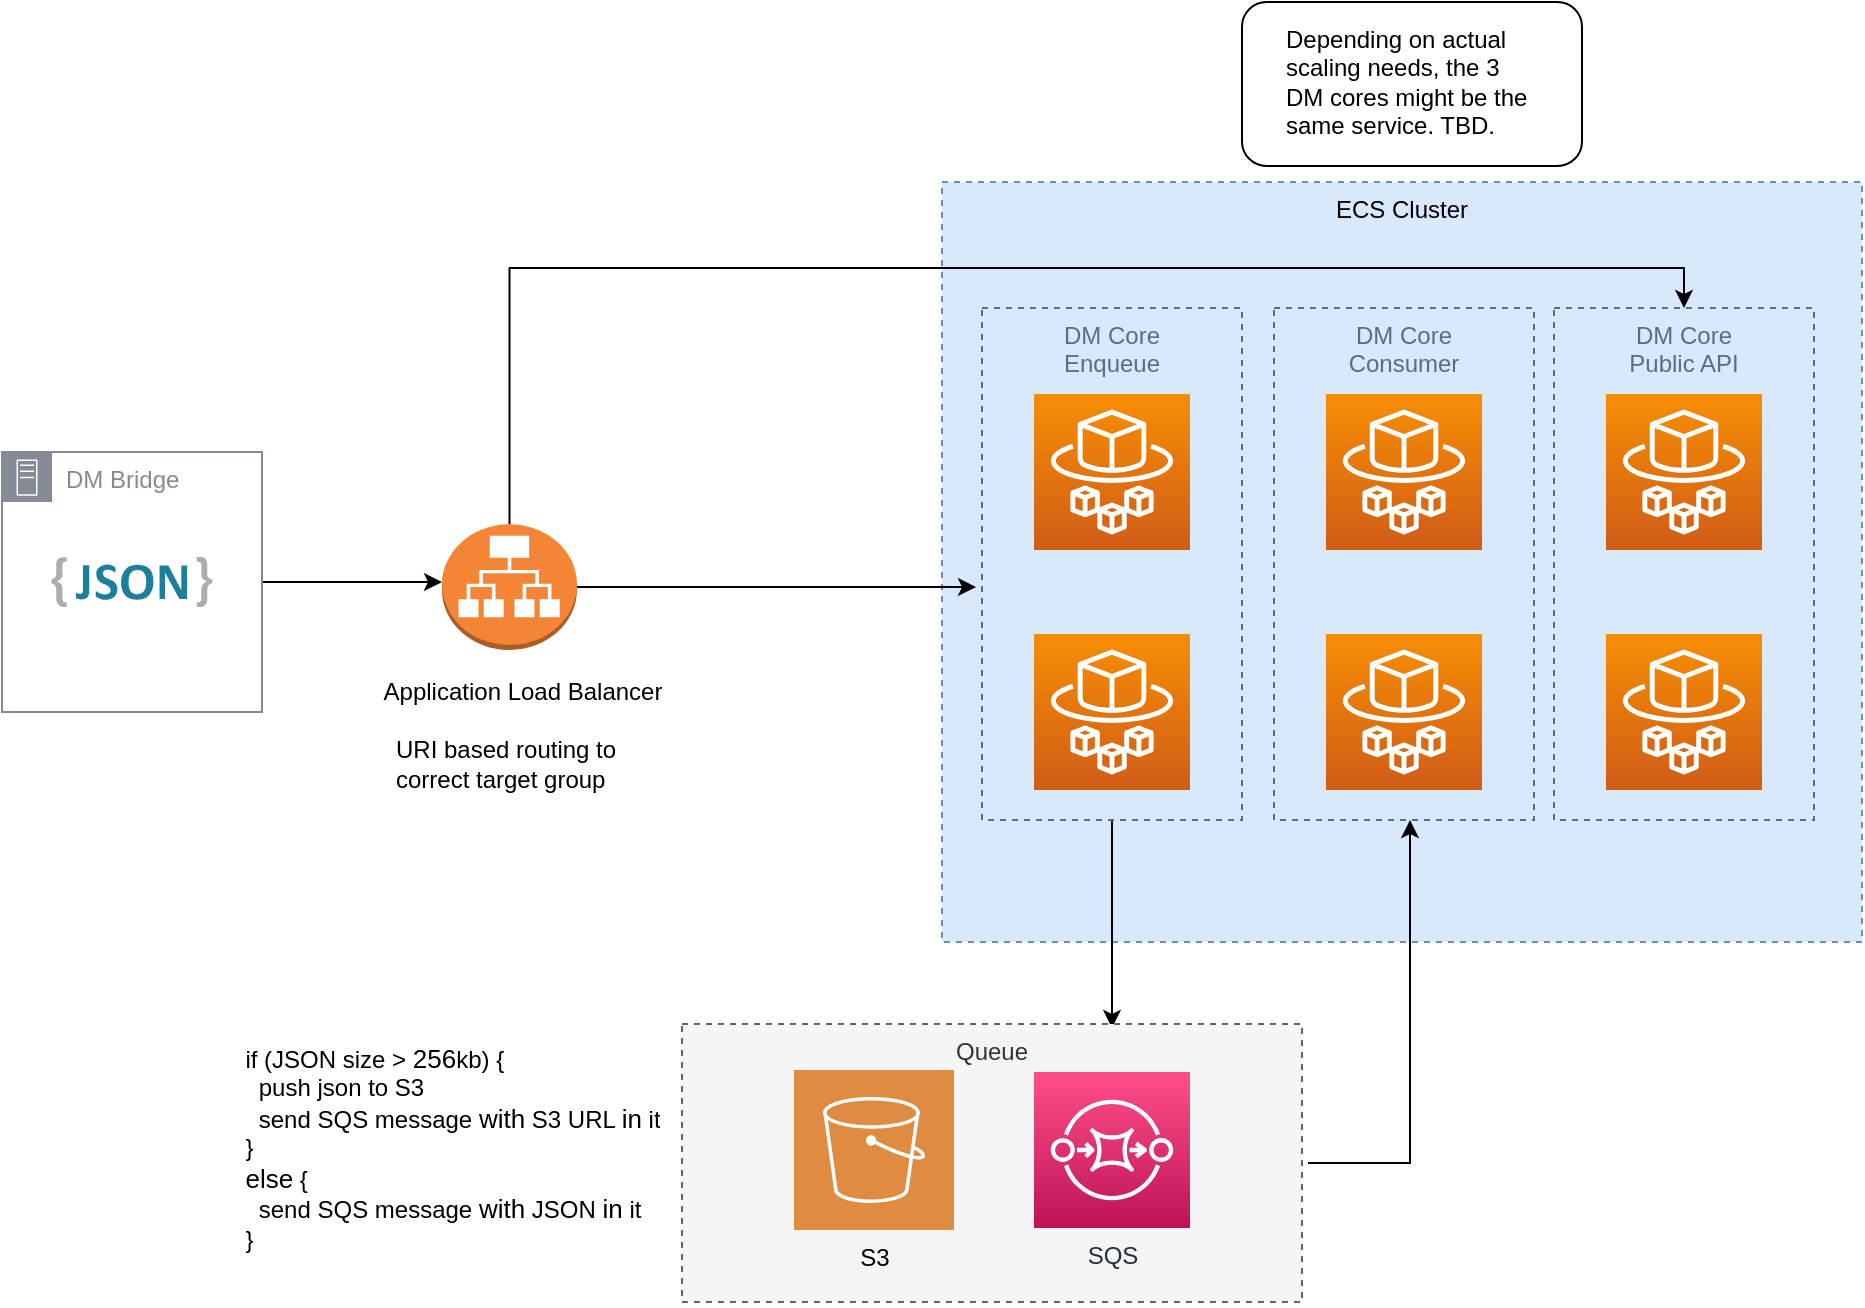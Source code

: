 <mxfile version="20.8.23" type="github">
  <diagram id="Ht1M8jgEwFfnCIfOTk4-" name="Page-1">
    <mxGraphModel dx="2074" dy="1926" grid="1" gridSize="10" guides="1" tooltips="1" connect="1" arrows="1" fold="1" page="1" pageScale="1" pageWidth="1169" pageHeight="827" math="0" shadow="0">
      <root>
        <mxCell id="0" />
        <mxCell id="1" parent="0" />
        <mxCell id="1pdppxs77dE7KQzOFC2R-21" value="ECS Cluster" style="fillColor=#dae8fc;strokeColor=#6c8ebf;dashed=1;verticalAlign=top;fontStyle=0;" parent="1" vertex="1">
          <mxGeometry x="690" y="-720" width="460" height="380" as="geometry" />
        </mxCell>
        <mxCell id="1pdppxs77dE7KQzOFC2R-13" style="edgeStyle=orthogonalEdgeStyle;rounded=0;orthogonalLoop=1;jettySize=auto;html=1;" parent="1" source="1pdppxs77dE7KQzOFC2R-12" edge="1">
          <mxGeometry relative="1" as="geometry">
            <mxPoint x="440" y="-520" as="targetPoint" />
          </mxGeometry>
        </mxCell>
        <mxCell id="1pdppxs77dE7KQzOFC2R-26" value="&lt;pre style=&quot;margin-top: 0px; margin-bottom: calc(1.5em); padding: var(--su12); border: 0px; font-variant-numeric: inherit; font-variant-east-asian: inherit; font-stretch: inherit; line-height: var(--lh-md); font-family: var(--ff-mono); font-size: var(--fs-body1); vertical-align: baseline; box-sizing: inherit; width: auto; max-height: 600px; overflow: auto; background-color: var(--highlight-bg); border-radius: var(--br-md); --_cb-line-numbers-bg:var(--black-050); color: var(--highlight-color); overflow-wrap: normal; text-align: left;&quot; class=&quot;lang-cs s-code-block&quot;&gt;&lt;code style=&quot;margin: 0px; padding: 0px; border: 0px; font-style: inherit; font-variant: inherit; font-weight: inherit; font-stretch: inherit; line-height: inherit; font-family: inherit; font-size: var(--_pr-code-fs); vertical-align: baseline; box-sizing: inherit; background-color: transparent;&quot; class=&quot;hljs language-csharp&quot;&gt;if (JSON size &amp;gt; &lt;span style=&quot;margin: 0px; padding: 0px; border: 0px; font-style: inherit; font-variant: inherit; font-weight: inherit; font-stretch: inherit; line-height: inherit; font-family: inherit; font-size: 13px; vertical-align: baseline; box-sizing: inherit; color: var(--highlight-namespace);&quot; class=&quot;hljs-number&quot;&gt;256&lt;/span&gt;kb) {&lt;br/&gt;  push json to S3&lt;br/&gt;  send SQS message &lt;span style=&quot;margin: 0px; padding: 0px; border: 0px; font-style: inherit; font-variant: inherit; font-weight: inherit; font-stretch: inherit; line-height: inherit; font-family: inherit; font-size: 13px; vertical-align: baseline; box-sizing: inherit; color: var(--highlight-keyword);&quot; class=&quot;hljs-keyword&quot;&gt;with&lt;/span&gt; S3 URL &lt;span style=&quot;margin: 0px; padding: 0px; border: 0px; font-style: inherit; font-variant: inherit; font-weight: inherit; font-stretch: inherit; line-height: inherit; font-family: inherit; font-size: 13px; vertical-align: baseline; box-sizing: inherit; color: var(--highlight-keyword);&quot; class=&quot;hljs-keyword&quot;&gt;in&lt;/span&gt; it&lt;br/&gt;}&lt;br/&gt;&lt;span style=&quot;margin: 0px; padding: 0px; border: 0px; font-style: inherit; font-variant: inherit; font-weight: inherit; font-stretch: inherit; line-height: inherit; font-family: inherit; font-size: 13px; vertical-align: baseline; box-sizing: inherit; color: var(--highlight-keyword);&quot; class=&quot;hljs-keyword&quot;&gt;else&lt;/span&gt; {&lt;br/&gt;  send SQS message &lt;span style=&quot;margin: 0px; padding: 0px; border: 0px; font-style: inherit; font-variant: inherit; font-weight: inherit; font-stretch: inherit; line-height: inherit; font-family: inherit; font-size: 13px; vertical-align: baseline; box-sizing: inherit; color: var(--highlight-keyword);&quot; class=&quot;hljs-keyword&quot;&gt;with&lt;/span&gt; JSON &lt;span style=&quot;margin: 0px; padding: 0px; border: 0px; font-style: inherit; font-variant: inherit; font-weight: inherit; font-stretch: inherit; line-height: inherit; font-family: inherit; font-size: 13px; vertical-align: baseline; box-sizing: inherit; color: var(--highlight-keyword);&quot; class=&quot;hljs-keyword&quot;&gt;in&lt;/span&gt; it&lt;br/&gt;}&lt;/code&gt;&lt;/pre&gt;" style="text;html=1;align=center;verticalAlign=middle;resizable=0;points=[];autosize=1;strokeColor=none;fillColor=none;" parent="1" vertex="1">
          <mxGeometry x="330" y="-298" width="230" height="140" as="geometry" />
        </mxCell>
        <mxCell id="8J9ejgUPI7cRXobILLBJ-2" value="Application Load Balancer" style="text;html=1;align=center;verticalAlign=middle;resizable=0;points=[];autosize=1;strokeColor=none;fillColor=none;" vertex="1" parent="1">
          <mxGeometry x="400" y="-480" width="160" height="30" as="geometry" />
        </mxCell>
        <mxCell id="8J9ejgUPI7cRXobILLBJ-5" value="" style="group" vertex="1" connectable="0" parent="1">
          <mxGeometry x="710" y="-657" width="130" height="256" as="geometry" />
        </mxCell>
        <mxCell id="8J9ejgUPI7cRXobILLBJ-36" style="edgeStyle=orthogonalEdgeStyle;rounded=0;orthogonalLoop=1;jettySize=auto;html=1;" edge="1" parent="8J9ejgUPI7cRXobILLBJ-5" source="8J9ejgUPI7cRXobILLBJ-4">
          <mxGeometry relative="1" as="geometry">
            <mxPoint x="65" y="360" as="targetPoint" />
          </mxGeometry>
        </mxCell>
        <mxCell id="8J9ejgUPI7cRXobILLBJ-4" value="DM Core&#xa;Enqueue" style="fillColor=none;strokeColor=#5A6C86;dashed=1;verticalAlign=top;fontStyle=0;fontColor=#5A6C86;" vertex="1" parent="8J9ejgUPI7cRXobILLBJ-5">
          <mxGeometry width="130" height="256" as="geometry" />
        </mxCell>
        <mxCell id="1pdppxs77dE7KQzOFC2R-6" value="" style="sketch=0;points=[[0,0,0],[0.25,0,0],[0.5,0,0],[0.75,0,0],[1,0,0],[0,1,0],[0.25,1,0],[0.5,1,0],[0.75,1,0],[1,1,0],[0,0.25,0],[0,0.5,0],[0,0.75,0],[1,0.25,0],[1,0.5,0],[1,0.75,0]];outlineConnect=0;fontColor=#232F3E;gradientColor=#F78E04;gradientDirection=north;fillColor=#D05C17;strokeColor=#ffffff;dashed=0;verticalLabelPosition=bottom;verticalAlign=top;align=center;html=1;fontSize=12;fontStyle=0;aspect=fixed;shape=mxgraph.aws4.resourceIcon;resIcon=mxgraph.aws4.fargate;" parent="8J9ejgUPI7cRXobILLBJ-5" vertex="1">
          <mxGeometry x="26" y="43" width="78" height="78" as="geometry" />
        </mxCell>
        <mxCell id="1pdppxs77dE7KQzOFC2R-22" value="" style="sketch=0;points=[[0,0,0],[0.25,0,0],[0.5,0,0],[0.75,0,0],[1,0,0],[0,1,0],[0.25,1,0],[0.5,1,0],[0.75,1,0],[1,1,0],[0,0.25,0],[0,0.5,0],[0,0.75,0],[1,0.25,0],[1,0.5,0],[1,0.75,0]];outlineConnect=0;fontColor=#232F3E;gradientColor=#F78E04;gradientDirection=north;fillColor=#D05C17;strokeColor=#ffffff;dashed=0;verticalLabelPosition=bottom;verticalAlign=top;align=center;html=1;fontSize=12;fontStyle=0;aspect=fixed;shape=mxgraph.aws4.resourceIcon;resIcon=mxgraph.aws4.fargate;" parent="8J9ejgUPI7cRXobILLBJ-5" vertex="1">
          <mxGeometry x="26" y="163" width="78" height="78" as="geometry" />
        </mxCell>
        <mxCell id="8J9ejgUPI7cRXobILLBJ-6" value="" style="group" vertex="1" connectable="0" parent="1">
          <mxGeometry x="856" y="-657" width="130" height="256" as="geometry" />
        </mxCell>
        <mxCell id="8J9ejgUPI7cRXobILLBJ-7" value="DM Core&#xa;Consumer" style="fillColor=none;strokeColor=#5A6C86;dashed=1;verticalAlign=top;fontStyle=0;fontColor=#5A6C86;" vertex="1" parent="8J9ejgUPI7cRXobILLBJ-6">
          <mxGeometry width="130" height="256" as="geometry" />
        </mxCell>
        <mxCell id="8J9ejgUPI7cRXobILLBJ-8" value="" style="sketch=0;points=[[0,0,0],[0.25,0,0],[0.5,0,0],[0.75,0,0],[1,0,0],[0,1,0],[0.25,1,0],[0.5,1,0],[0.75,1,0],[1,1,0],[0,0.25,0],[0,0.5,0],[0,0.75,0],[1,0.25,0],[1,0.5,0],[1,0.75,0]];outlineConnect=0;fontColor=#232F3E;gradientColor=#F78E04;gradientDirection=north;fillColor=#D05C17;strokeColor=#ffffff;dashed=0;verticalLabelPosition=bottom;verticalAlign=top;align=center;html=1;fontSize=12;fontStyle=0;aspect=fixed;shape=mxgraph.aws4.resourceIcon;resIcon=mxgraph.aws4.fargate;" vertex="1" parent="8J9ejgUPI7cRXobILLBJ-6">
          <mxGeometry x="26" y="43" width="78" height="78" as="geometry" />
        </mxCell>
        <mxCell id="8J9ejgUPI7cRXobILLBJ-9" value="" style="sketch=0;points=[[0,0,0],[0.25,0,0],[0.5,0,0],[0.75,0,0],[1,0,0],[0,1,0],[0.25,1,0],[0.5,1,0],[0.75,1,0],[1,1,0],[0,0.25,0],[0,0.5,0],[0,0.75,0],[1,0.25,0],[1,0.5,0],[1,0.75,0]];outlineConnect=0;fontColor=#232F3E;gradientColor=#F78E04;gradientDirection=north;fillColor=#D05C17;strokeColor=#ffffff;dashed=0;verticalLabelPosition=bottom;verticalAlign=top;align=center;html=1;fontSize=12;fontStyle=0;aspect=fixed;shape=mxgraph.aws4.resourceIcon;resIcon=mxgraph.aws4.fargate;" vertex="1" parent="8J9ejgUPI7cRXobILLBJ-6">
          <mxGeometry x="26" y="163" width="78" height="78" as="geometry" />
        </mxCell>
        <mxCell id="8J9ejgUPI7cRXobILLBJ-10" value="" style="group" vertex="1" connectable="0" parent="1">
          <mxGeometry x="996" y="-657" width="130" height="256" as="geometry" />
        </mxCell>
        <mxCell id="8J9ejgUPI7cRXobILLBJ-11" value="DM Core&#xa;Public API" style="fillColor=none;strokeColor=#5A6C86;dashed=1;verticalAlign=top;fontStyle=0;fontColor=#5A6C86;" vertex="1" parent="8J9ejgUPI7cRXobILLBJ-10">
          <mxGeometry width="130" height="256" as="geometry" />
        </mxCell>
        <mxCell id="8J9ejgUPI7cRXobILLBJ-12" value="" style="sketch=0;points=[[0,0,0],[0.25,0,0],[0.5,0,0],[0.75,0,0],[1,0,0],[0,1,0],[0.25,1,0],[0.5,1,0],[0.75,1,0],[1,1,0],[0,0.25,0],[0,0.5,0],[0,0.75,0],[1,0.25,0],[1,0.5,0],[1,0.75,0]];outlineConnect=0;fontColor=#232F3E;gradientColor=#F78E04;gradientDirection=north;fillColor=#D05C17;strokeColor=#ffffff;dashed=0;verticalLabelPosition=bottom;verticalAlign=top;align=center;html=1;fontSize=12;fontStyle=0;aspect=fixed;shape=mxgraph.aws4.resourceIcon;resIcon=mxgraph.aws4.fargate;" vertex="1" parent="8J9ejgUPI7cRXobILLBJ-10">
          <mxGeometry x="26" y="43" width="78" height="78" as="geometry" />
        </mxCell>
        <mxCell id="8J9ejgUPI7cRXobILLBJ-13" value="" style="sketch=0;points=[[0,0,0],[0.25,0,0],[0.5,0,0],[0.75,0,0],[1,0,0],[0,1,0],[0.25,1,0],[0.5,1,0],[0.75,1,0],[1,1,0],[0,0.25,0],[0,0.5,0],[0,0.75,0],[1,0.25,0],[1,0.5,0],[1,0.75,0]];outlineConnect=0;fontColor=#232F3E;gradientColor=#F78E04;gradientDirection=north;fillColor=#D05C17;strokeColor=#ffffff;dashed=0;verticalLabelPosition=bottom;verticalAlign=top;align=center;html=1;fontSize=12;fontStyle=0;aspect=fixed;shape=mxgraph.aws4.resourceIcon;resIcon=mxgraph.aws4.fargate;" vertex="1" parent="8J9ejgUPI7cRXobILLBJ-10">
          <mxGeometry x="26" y="163" width="78" height="78" as="geometry" />
        </mxCell>
        <mxCell id="8J9ejgUPI7cRXobILLBJ-16" value="" style="group" vertex="1" connectable="0" parent="1">
          <mxGeometry x="840" y="-810" width="170" height="82" as="geometry" />
        </mxCell>
        <mxCell id="8J9ejgUPI7cRXobILLBJ-14" value="" style="rounded=1;whiteSpace=wrap;html=1;" vertex="1" parent="8J9ejgUPI7cRXobILLBJ-16">
          <mxGeometry width="170" height="82" as="geometry" />
        </mxCell>
        <mxCell id="8J9ejgUPI7cRXobILLBJ-15" value="Depending on actual scaling needs, the 3 DM cores might be the same service. TBD.&amp;nbsp;" style="text;html=1;strokeColor=none;fillColor=none;align=left;verticalAlign=middle;whiteSpace=wrap;rounded=0;" vertex="1" parent="8J9ejgUPI7cRXobILLBJ-16">
          <mxGeometry x="20" y="10" width="130" height="60" as="geometry" />
        </mxCell>
        <mxCell id="8J9ejgUPI7cRXobILLBJ-19" value="URI based routing to correct target group" style="text;html=1;strokeColor=none;fillColor=none;align=left;verticalAlign=middle;whiteSpace=wrap;rounded=0;" vertex="1" parent="1">
          <mxGeometry x="414.5" y="-459.6" width="131" height="62" as="geometry" />
        </mxCell>
        <mxCell id="8J9ejgUPI7cRXobILLBJ-22" value="" style="group" vertex="1" connectable="0" parent="1">
          <mxGeometry x="440" y="-680" width="630" height="194" as="geometry" />
        </mxCell>
        <mxCell id="8J9ejgUPI7cRXobILLBJ-1" value="" style="outlineConnect=0;dashed=0;verticalLabelPosition=bottom;verticalAlign=top;align=center;html=1;shape=mxgraph.aws3.application_load_balancer;fillColor=#F58536;gradientColor=none;" vertex="1" parent="8J9ejgUPI7cRXobILLBJ-22">
          <mxGeometry y="131.081" width="67.5" height="62.919" as="geometry" />
        </mxCell>
        <mxCell id="8J9ejgUPI7cRXobILLBJ-21" style="edgeStyle=orthogonalEdgeStyle;rounded=0;orthogonalLoop=1;jettySize=auto;html=1;entryX=-0.023;entryY=0.545;entryDx=0;entryDy=0;entryPerimeter=0;" edge="1" parent="1" source="8J9ejgUPI7cRXobILLBJ-1" target="8J9ejgUPI7cRXobILLBJ-4">
          <mxGeometry relative="1" as="geometry" />
        </mxCell>
        <mxCell id="8J9ejgUPI7cRXobILLBJ-23" value="" style="group" vertex="1" connectable="0" parent="1">
          <mxGeometry x="220" y="-585" width="130" height="130" as="geometry" />
        </mxCell>
        <mxCell id="1pdppxs77dE7KQzOFC2R-11" value="" style="dashed=0;outlineConnect=0;html=1;align=center;labelPosition=center;verticalLabelPosition=bottom;verticalAlign=top;shape=mxgraph.weblogos.json_2" parent="8J9ejgUPI7cRXobILLBJ-23" vertex="1">
          <mxGeometry x="24.8" y="52.4" width="80.4" height="25.2" as="geometry" />
        </mxCell>
        <mxCell id="1pdppxs77dE7KQzOFC2R-12" value="DM Bridge" style="sketch=0;outlineConnect=0;gradientColor=none;html=1;whiteSpace=wrap;fontSize=12;fontStyle=0;shape=mxgraph.aws4.group;grIcon=mxgraph.aws4.group_on_premise;strokeColor=#858B94;fillColor=none;verticalAlign=top;align=left;spacingLeft=30;fontColor=#858B94;dashed=0;" parent="8J9ejgUPI7cRXobILLBJ-23" vertex="1">
          <mxGeometry width="130" height="130" as="geometry" />
        </mxCell>
        <mxCell id="8J9ejgUPI7cRXobILLBJ-35" value="" style="group" vertex="1" connectable="0" parent="1">
          <mxGeometry x="560" y="-299" width="310" height="139" as="geometry" />
        </mxCell>
        <mxCell id="8J9ejgUPI7cRXobILLBJ-34" value="Queue" style="fillColor=#f5f5f5;strokeColor=#666666;dashed=1;verticalAlign=top;fontStyle=0;fontColor=#333333;" vertex="1" parent="8J9ejgUPI7cRXobILLBJ-35">
          <mxGeometry width="310" height="139" as="geometry" />
        </mxCell>
        <mxCell id="8J9ejgUPI7cRXobILLBJ-27" value="S3" style="sketch=0;pointerEvents=1;shadow=0;dashed=0;html=1;strokeColor=none;fillColor=#DF8C42;labelPosition=center;verticalLabelPosition=bottom;verticalAlign=top;align=center;outlineConnect=0;shape=mxgraph.veeam2.aws_s3;" vertex="1" parent="8J9ejgUPI7cRXobILLBJ-35">
          <mxGeometry x="56" y="23" width="80" height="80" as="geometry" />
        </mxCell>
        <mxCell id="8J9ejgUPI7cRXobILLBJ-28" value="SQS" style="sketch=0;points=[[0,0,0],[0.25,0,0],[0.5,0,0],[0.75,0,0],[1,0,0],[0,1,0],[0.25,1,0],[0.5,1,0],[0.75,1,0],[1,1,0],[0,0.25,0],[0,0.5,0],[0,0.75,0],[1,0.25,0],[1,0.5,0],[1,0.75,0]];outlineConnect=0;fontColor=#232F3E;gradientColor=#FF4F8B;gradientDirection=north;fillColor=#BC1356;strokeColor=#ffffff;dashed=0;verticalLabelPosition=bottom;verticalAlign=top;align=center;html=1;fontSize=12;fontStyle=0;aspect=fixed;shape=mxgraph.aws4.resourceIcon;resIcon=mxgraph.aws4.sqs;" vertex="1" parent="8J9ejgUPI7cRXobILLBJ-35">
          <mxGeometry x="176" y="24" width="78" height="78" as="geometry" />
        </mxCell>
        <mxCell id="8J9ejgUPI7cRXobILLBJ-37" style="edgeStyle=orthogonalEdgeStyle;rounded=0;orthogonalLoop=1;jettySize=auto;html=1;" edge="1" parent="1">
          <mxGeometry relative="1" as="geometry">
            <mxPoint x="873" y="-229.5" as="sourcePoint" />
            <mxPoint x="924" y="-401" as="targetPoint" />
            <Array as="points">
              <mxPoint x="924" y="-229" />
            </Array>
          </mxGeometry>
        </mxCell>
        <mxCell id="8J9ejgUPI7cRXobILLBJ-38" style="edgeStyle=orthogonalEdgeStyle;rounded=0;orthogonalLoop=1;jettySize=auto;html=1;entryX=0.5;entryY=0;entryDx=0;entryDy=0;" edge="1" parent="1" source="8J9ejgUPI7cRXobILLBJ-1" target="8J9ejgUPI7cRXobILLBJ-11">
          <mxGeometry relative="1" as="geometry">
            <Array as="points">
              <mxPoint x="474" y="-677" />
              <mxPoint x="1061" y="-677" />
            </Array>
          </mxGeometry>
        </mxCell>
      </root>
    </mxGraphModel>
  </diagram>
</mxfile>
